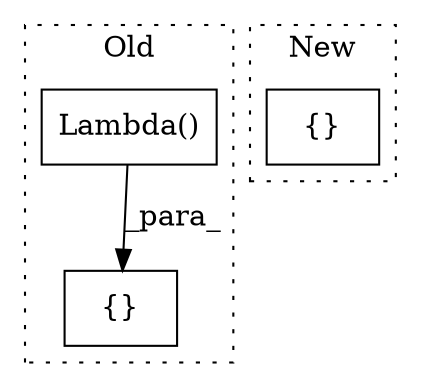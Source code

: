 digraph G {
subgraph cluster0 {
1 [label="Lambda()" a="75" s="8613,8670" l="18,1" shape="box"];
3 [label="{}" a="59" s="8612,8671" l="1,0" shape="box"];
label = "Old";
style="dotted";
}
subgraph cluster1 {
2 [label="{}" a="59" s="10746,10794" l="1,0" shape="box"];
label = "New";
style="dotted";
}
1 -> 3 [label="_para_"];
}